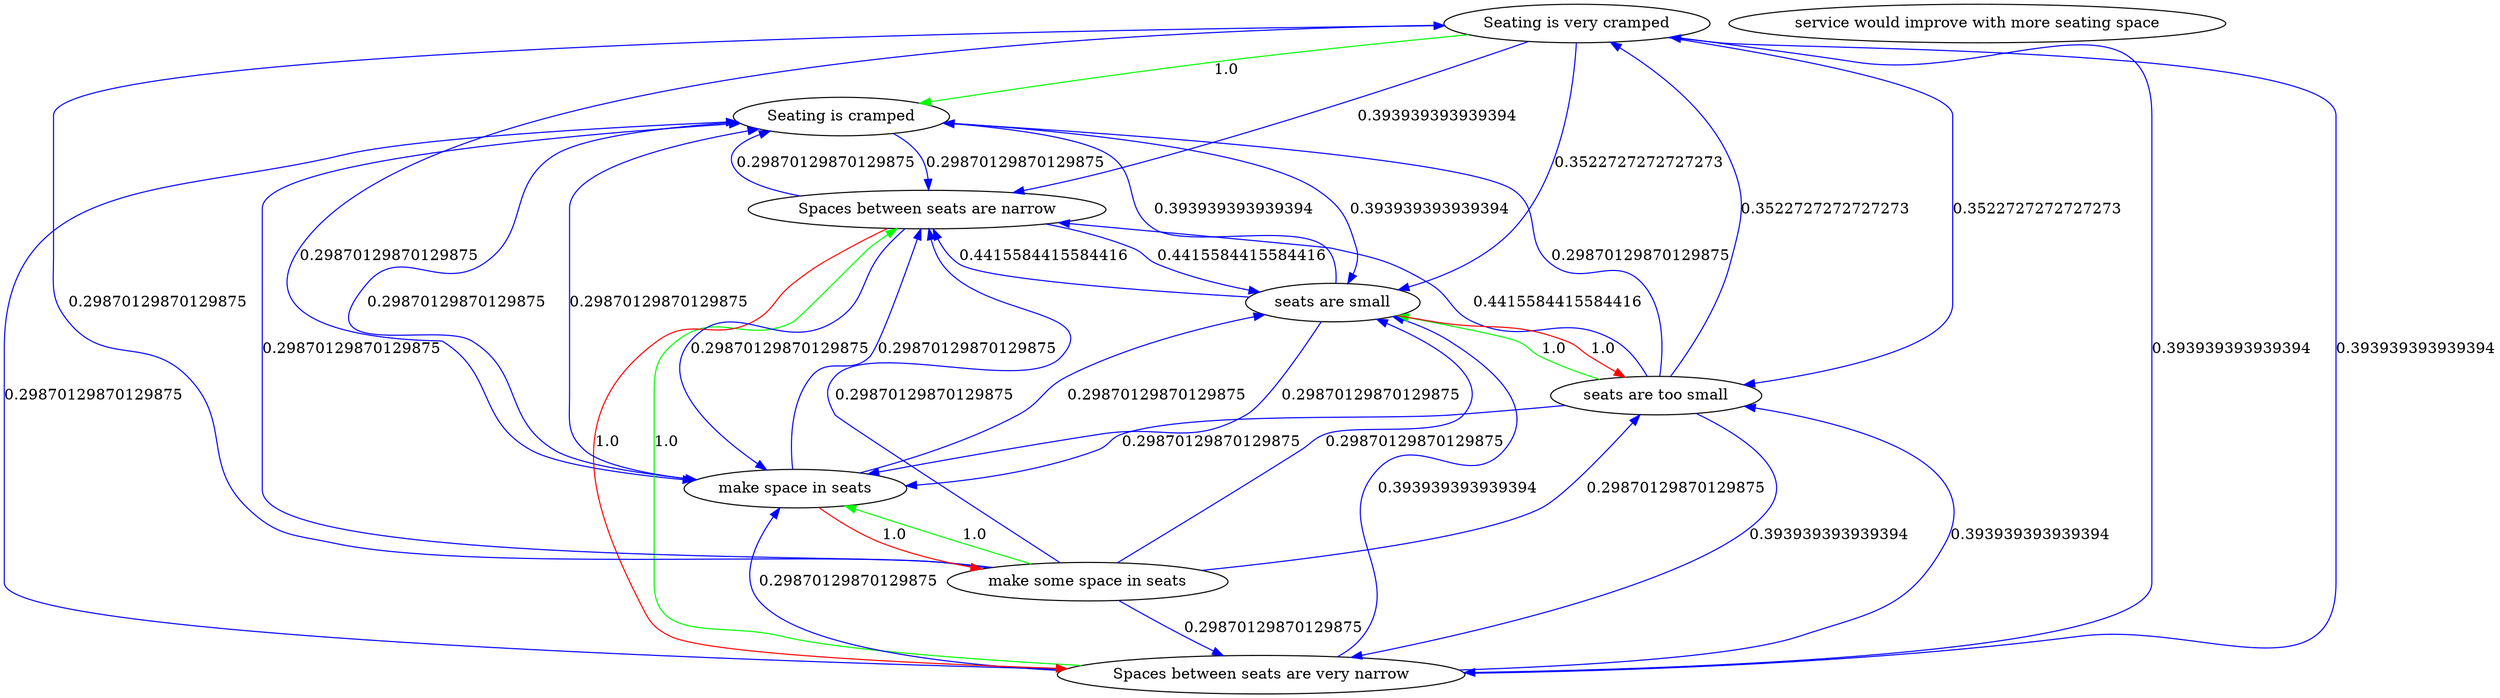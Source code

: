 digraph rawGraph {
"Seating is very cramped";"Seating is cramped";"Spaces between seats are very narrow";"Spaces between seats are narrow";"make some space in seats";"make space in seats";"seats are too small";"seats are small";"service would improve with more seating space";"Seating is very cramped" -> "Seating is cramped" [label=1.0] [color=green]
"Spaces between seats are very narrow" -> "Spaces between seats are narrow" [label=1.0] [color=green]
"Spaces between seats are narrow" -> "Spaces between seats are very narrow" [label=1.0] [color=red]
"Seating is cramped" -> "Spaces between seats are narrow" [label=0.29870129870129875] [color=blue]
"Spaces between seats are narrow" -> "Seating is cramped" [label=0.29870129870129875] [color=blue]
"Seating is very cramped" -> "Spaces between seats are very narrow" [label=0.393939393939394] [color=blue]
"Spaces between seats are very narrow" -> "Seating is very cramped" [label=0.393939393939394] [color=blue]
"Seating is very cramped" -> "Spaces between seats are narrow" [label=0.393939393939394] [color=blue]
"Spaces between seats are very narrow" -> "Seating is cramped" [label=0.29870129870129875] [color=blue]
"make some space in seats" -> "make space in seats" [label=1.0] [color=green]
"make space in seats" -> "make some space in seats" [label=1.0] [color=red]
"Spaces between seats are narrow" -> "make space in seats" [label=0.29870129870129875] [color=blue]
"make space in seats" -> "Spaces between seats are narrow" [label=0.29870129870129875] [color=blue]
"make some space in seats" -> "Seating is very cramped" [label=0.29870129870129875] [color=blue]
"Seating is very cramped" -> "make space in seats" [label=0.29870129870129875] [color=blue]
"Spaces between seats are very narrow" -> "make space in seats" [label=0.29870129870129875] [color=blue]
"make some space in seats" -> "Spaces between seats are narrow" [label=0.29870129870129875] [color=blue]
"seats are too small" -> "seats are small" [label=1.0] [color=green]
"seats are small" -> "seats are too small" [label=1.0] [color=red]
"make some space in seats" -> "seats are too small" [label=0.29870129870129875] [color=blue]
"Spaces between seats are narrow" -> "seats are small" [label=0.4415584415584416] [color=blue]
"seats are small" -> "Spaces between seats are narrow" [label=0.4415584415584416] [color=blue]
"Spaces between seats are very narrow" -> "seats are too small" [label=0.393939393939394] [color=blue]
"seats are too small" -> "Spaces between seats are very narrow" [label=0.393939393939394] [color=blue]
"Seating is cramped" -> "seats are small" [label=0.393939393939394] [color=blue]
"seats are small" -> "Seating is cramped" [label=0.393939393939394] [color=blue]
"Seating is very cramped" -> "seats are too small" [label=0.3522727272727273] [color=blue]
"seats are too small" -> "Seating is very cramped" [label=0.3522727272727273] [color=blue]
"Seating is very cramped" -> "seats are small" [label=0.3522727272727273] [color=blue]
"Spaces between seats are very narrow" -> "seats are small" [label=0.393939393939394] [color=blue]
"make some space in seats" -> "seats are small" [label=0.29870129870129875] [color=blue]
"seats are too small" -> "Spaces between seats are narrow" [label=0.4415584415584416] [color=blue]
"Seating is cramped" -> "make space in seats" [label=0.29870129870129875] [color=blue]
"make some space in seats" -> "Seating is cramped" [label=0.29870129870129875] [color=blue]
"make some space in seats" -> "Spaces between seats are very narrow" [label=0.29870129870129875] [color=blue]
"make space in seats" -> "seats are small" [label=0.29870129870129875] [color=blue]
"make space in seats" -> "Seating is cramped" [label=0.29870129870129875] [color=blue]
"seats are too small" -> "make space in seats" [label=0.29870129870129875] [color=blue]
"seats are too small" -> "Seating is cramped" [label=0.29870129870129875] [color=blue]
"seats are small" -> "make space in seats" [label=0.29870129870129875] [color=blue]
}